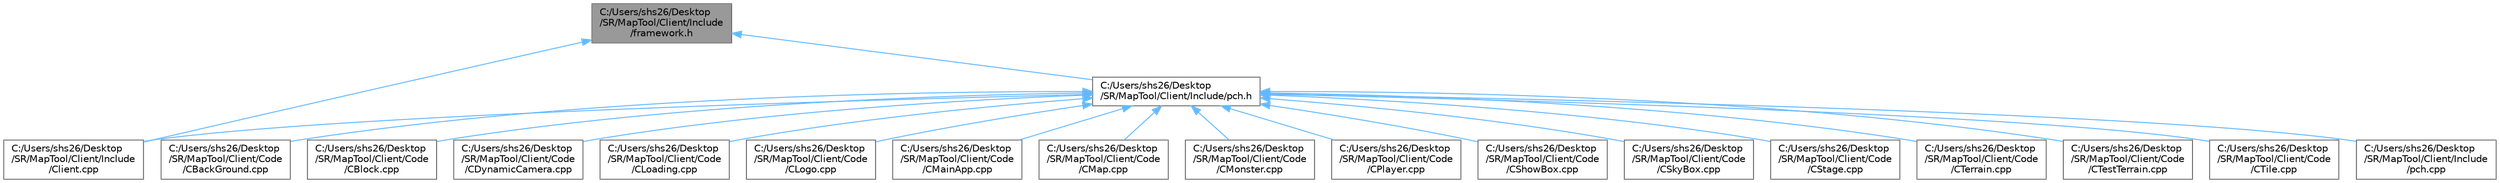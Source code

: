 digraph "C:/Users/shs26/Desktop/SR/MapTool/Client/Include/framework.h"
{
 // LATEX_PDF_SIZE
  bgcolor="transparent";
  edge [fontname=Helvetica,fontsize=10,labelfontname=Helvetica,labelfontsize=10];
  node [fontname=Helvetica,fontsize=10,shape=box,height=0.2,width=0.4];
  Node1 [id="Node000001",label="C:/Users/shs26/Desktop\l/SR/MapTool/Client/Include\l/framework.h",height=0.2,width=0.4,color="gray40", fillcolor="grey60", style="filled", fontcolor="black",tooltip=" "];
  Node1 -> Node2 [id="edge20_Node000001_Node000002",dir="back",color="steelblue1",style="solid",tooltip=" "];
  Node2 [id="Node000002",label="C:/Users/shs26/Desktop\l/SR/MapTool/Client/Include\l/Client.cpp",height=0.2,width=0.4,color="grey40", fillcolor="white", style="filled",URL="$_client_8cpp.html",tooltip=" "];
  Node1 -> Node3 [id="edge21_Node000001_Node000003",dir="back",color="steelblue1",style="solid",tooltip=" "];
  Node3 [id="Node000003",label="C:/Users/shs26/Desktop\l/SR/MapTool/Client/Include/pch.h",height=0.2,width=0.4,color="grey40", fillcolor="white", style="filled",URL="$pch_8h.html",tooltip=" "];
  Node3 -> Node4 [id="edge22_Node000003_Node000004",dir="back",color="steelblue1",style="solid",tooltip=" "];
  Node4 [id="Node000004",label="C:/Users/shs26/Desktop\l/SR/MapTool/Client/Code\l/CBackGround.cpp",height=0.2,width=0.4,color="grey40", fillcolor="white", style="filled",URL="$_c_back_ground_8cpp.html",tooltip=" "];
  Node3 -> Node5 [id="edge23_Node000003_Node000005",dir="back",color="steelblue1",style="solid",tooltip=" "];
  Node5 [id="Node000005",label="C:/Users/shs26/Desktop\l/SR/MapTool/Client/Code\l/CBlock.cpp",height=0.2,width=0.4,color="grey40", fillcolor="white", style="filled",URL="$_c_block_8cpp.html",tooltip=" "];
  Node3 -> Node6 [id="edge24_Node000003_Node000006",dir="back",color="steelblue1",style="solid",tooltip=" "];
  Node6 [id="Node000006",label="C:/Users/shs26/Desktop\l/SR/MapTool/Client/Code\l/CDynamicCamera.cpp",height=0.2,width=0.4,color="grey40", fillcolor="white", style="filled",URL="$_c_dynamic_camera_8cpp.html",tooltip=" "];
  Node3 -> Node7 [id="edge25_Node000003_Node000007",dir="back",color="steelblue1",style="solid",tooltip=" "];
  Node7 [id="Node000007",label="C:/Users/shs26/Desktop\l/SR/MapTool/Client/Code\l/CLoading.cpp",height=0.2,width=0.4,color="grey40", fillcolor="white", style="filled",URL="$_c_loading_8cpp.html",tooltip=" "];
  Node3 -> Node8 [id="edge26_Node000003_Node000008",dir="back",color="steelblue1",style="solid",tooltip=" "];
  Node8 [id="Node000008",label="C:/Users/shs26/Desktop\l/SR/MapTool/Client/Code\l/CLogo.cpp",height=0.2,width=0.4,color="grey40", fillcolor="white", style="filled",URL="$_c_logo_8cpp.html",tooltip=" "];
  Node3 -> Node9 [id="edge27_Node000003_Node000009",dir="back",color="steelblue1",style="solid",tooltip=" "];
  Node9 [id="Node000009",label="C:/Users/shs26/Desktop\l/SR/MapTool/Client/Code\l/CMainApp.cpp",height=0.2,width=0.4,color="grey40", fillcolor="white", style="filled",URL="$_c_main_app_8cpp.html",tooltip=" "];
  Node3 -> Node10 [id="edge28_Node000003_Node000010",dir="back",color="steelblue1",style="solid",tooltip=" "];
  Node10 [id="Node000010",label="C:/Users/shs26/Desktop\l/SR/MapTool/Client/Code\l/CMap.cpp",height=0.2,width=0.4,color="grey40", fillcolor="white", style="filled",URL="$_c_map_8cpp.html",tooltip=" "];
  Node3 -> Node11 [id="edge29_Node000003_Node000011",dir="back",color="steelblue1",style="solid",tooltip=" "];
  Node11 [id="Node000011",label="C:/Users/shs26/Desktop\l/SR/MapTool/Client/Code\l/CMonster.cpp",height=0.2,width=0.4,color="grey40", fillcolor="white", style="filled",URL="$_c_monster_8cpp.html",tooltip=" "];
  Node3 -> Node12 [id="edge30_Node000003_Node000012",dir="back",color="steelblue1",style="solid",tooltip=" "];
  Node12 [id="Node000012",label="C:/Users/shs26/Desktop\l/SR/MapTool/Client/Code\l/CPlayer.cpp",height=0.2,width=0.4,color="grey40", fillcolor="white", style="filled",URL="$_c_player_8cpp.html",tooltip=" "];
  Node3 -> Node13 [id="edge31_Node000003_Node000013",dir="back",color="steelblue1",style="solid",tooltip=" "];
  Node13 [id="Node000013",label="C:/Users/shs26/Desktop\l/SR/MapTool/Client/Code\l/CShowBox.cpp",height=0.2,width=0.4,color="grey40", fillcolor="white", style="filled",URL="$_c_show_box_8cpp.html",tooltip=" "];
  Node3 -> Node14 [id="edge32_Node000003_Node000014",dir="back",color="steelblue1",style="solid",tooltip=" "];
  Node14 [id="Node000014",label="C:/Users/shs26/Desktop\l/SR/MapTool/Client/Code\l/CSkyBox.cpp",height=0.2,width=0.4,color="grey40", fillcolor="white", style="filled",URL="$_c_sky_box_8cpp.html",tooltip=" "];
  Node3 -> Node15 [id="edge33_Node000003_Node000015",dir="back",color="steelblue1",style="solid",tooltip=" "];
  Node15 [id="Node000015",label="C:/Users/shs26/Desktop\l/SR/MapTool/Client/Code\l/CStage.cpp",height=0.2,width=0.4,color="grey40", fillcolor="white", style="filled",URL="$_c_stage_8cpp.html",tooltip=" "];
  Node3 -> Node16 [id="edge34_Node000003_Node000016",dir="back",color="steelblue1",style="solid",tooltip=" "];
  Node16 [id="Node000016",label="C:/Users/shs26/Desktop\l/SR/MapTool/Client/Code\l/CTerrain.cpp",height=0.2,width=0.4,color="grey40", fillcolor="white", style="filled",URL="$_c_terrain_8cpp.html",tooltip=" "];
  Node3 -> Node17 [id="edge35_Node000003_Node000017",dir="back",color="steelblue1",style="solid",tooltip=" "];
  Node17 [id="Node000017",label="C:/Users/shs26/Desktop\l/SR/MapTool/Client/Code\l/CTestTerrain.cpp",height=0.2,width=0.4,color="grey40", fillcolor="white", style="filled",URL="$_c_test_terrain_8cpp.html",tooltip=" "];
  Node3 -> Node18 [id="edge36_Node000003_Node000018",dir="back",color="steelblue1",style="solid",tooltip=" "];
  Node18 [id="Node000018",label="C:/Users/shs26/Desktop\l/SR/MapTool/Client/Code\l/CTile.cpp",height=0.2,width=0.4,color="grey40", fillcolor="white", style="filled",URL="$_c_tile_8cpp.html",tooltip=" "];
  Node3 -> Node2 [id="edge37_Node000003_Node000002",dir="back",color="steelblue1",style="solid",tooltip=" "];
  Node3 -> Node19 [id="edge38_Node000003_Node000019",dir="back",color="steelblue1",style="solid",tooltip=" "];
  Node19 [id="Node000019",label="C:/Users/shs26/Desktop\l/SR/MapTool/Client/Include\l/pch.cpp",height=0.2,width=0.4,color="grey40", fillcolor="white", style="filled",URL="$pch_8cpp.html",tooltip=" "];
}

